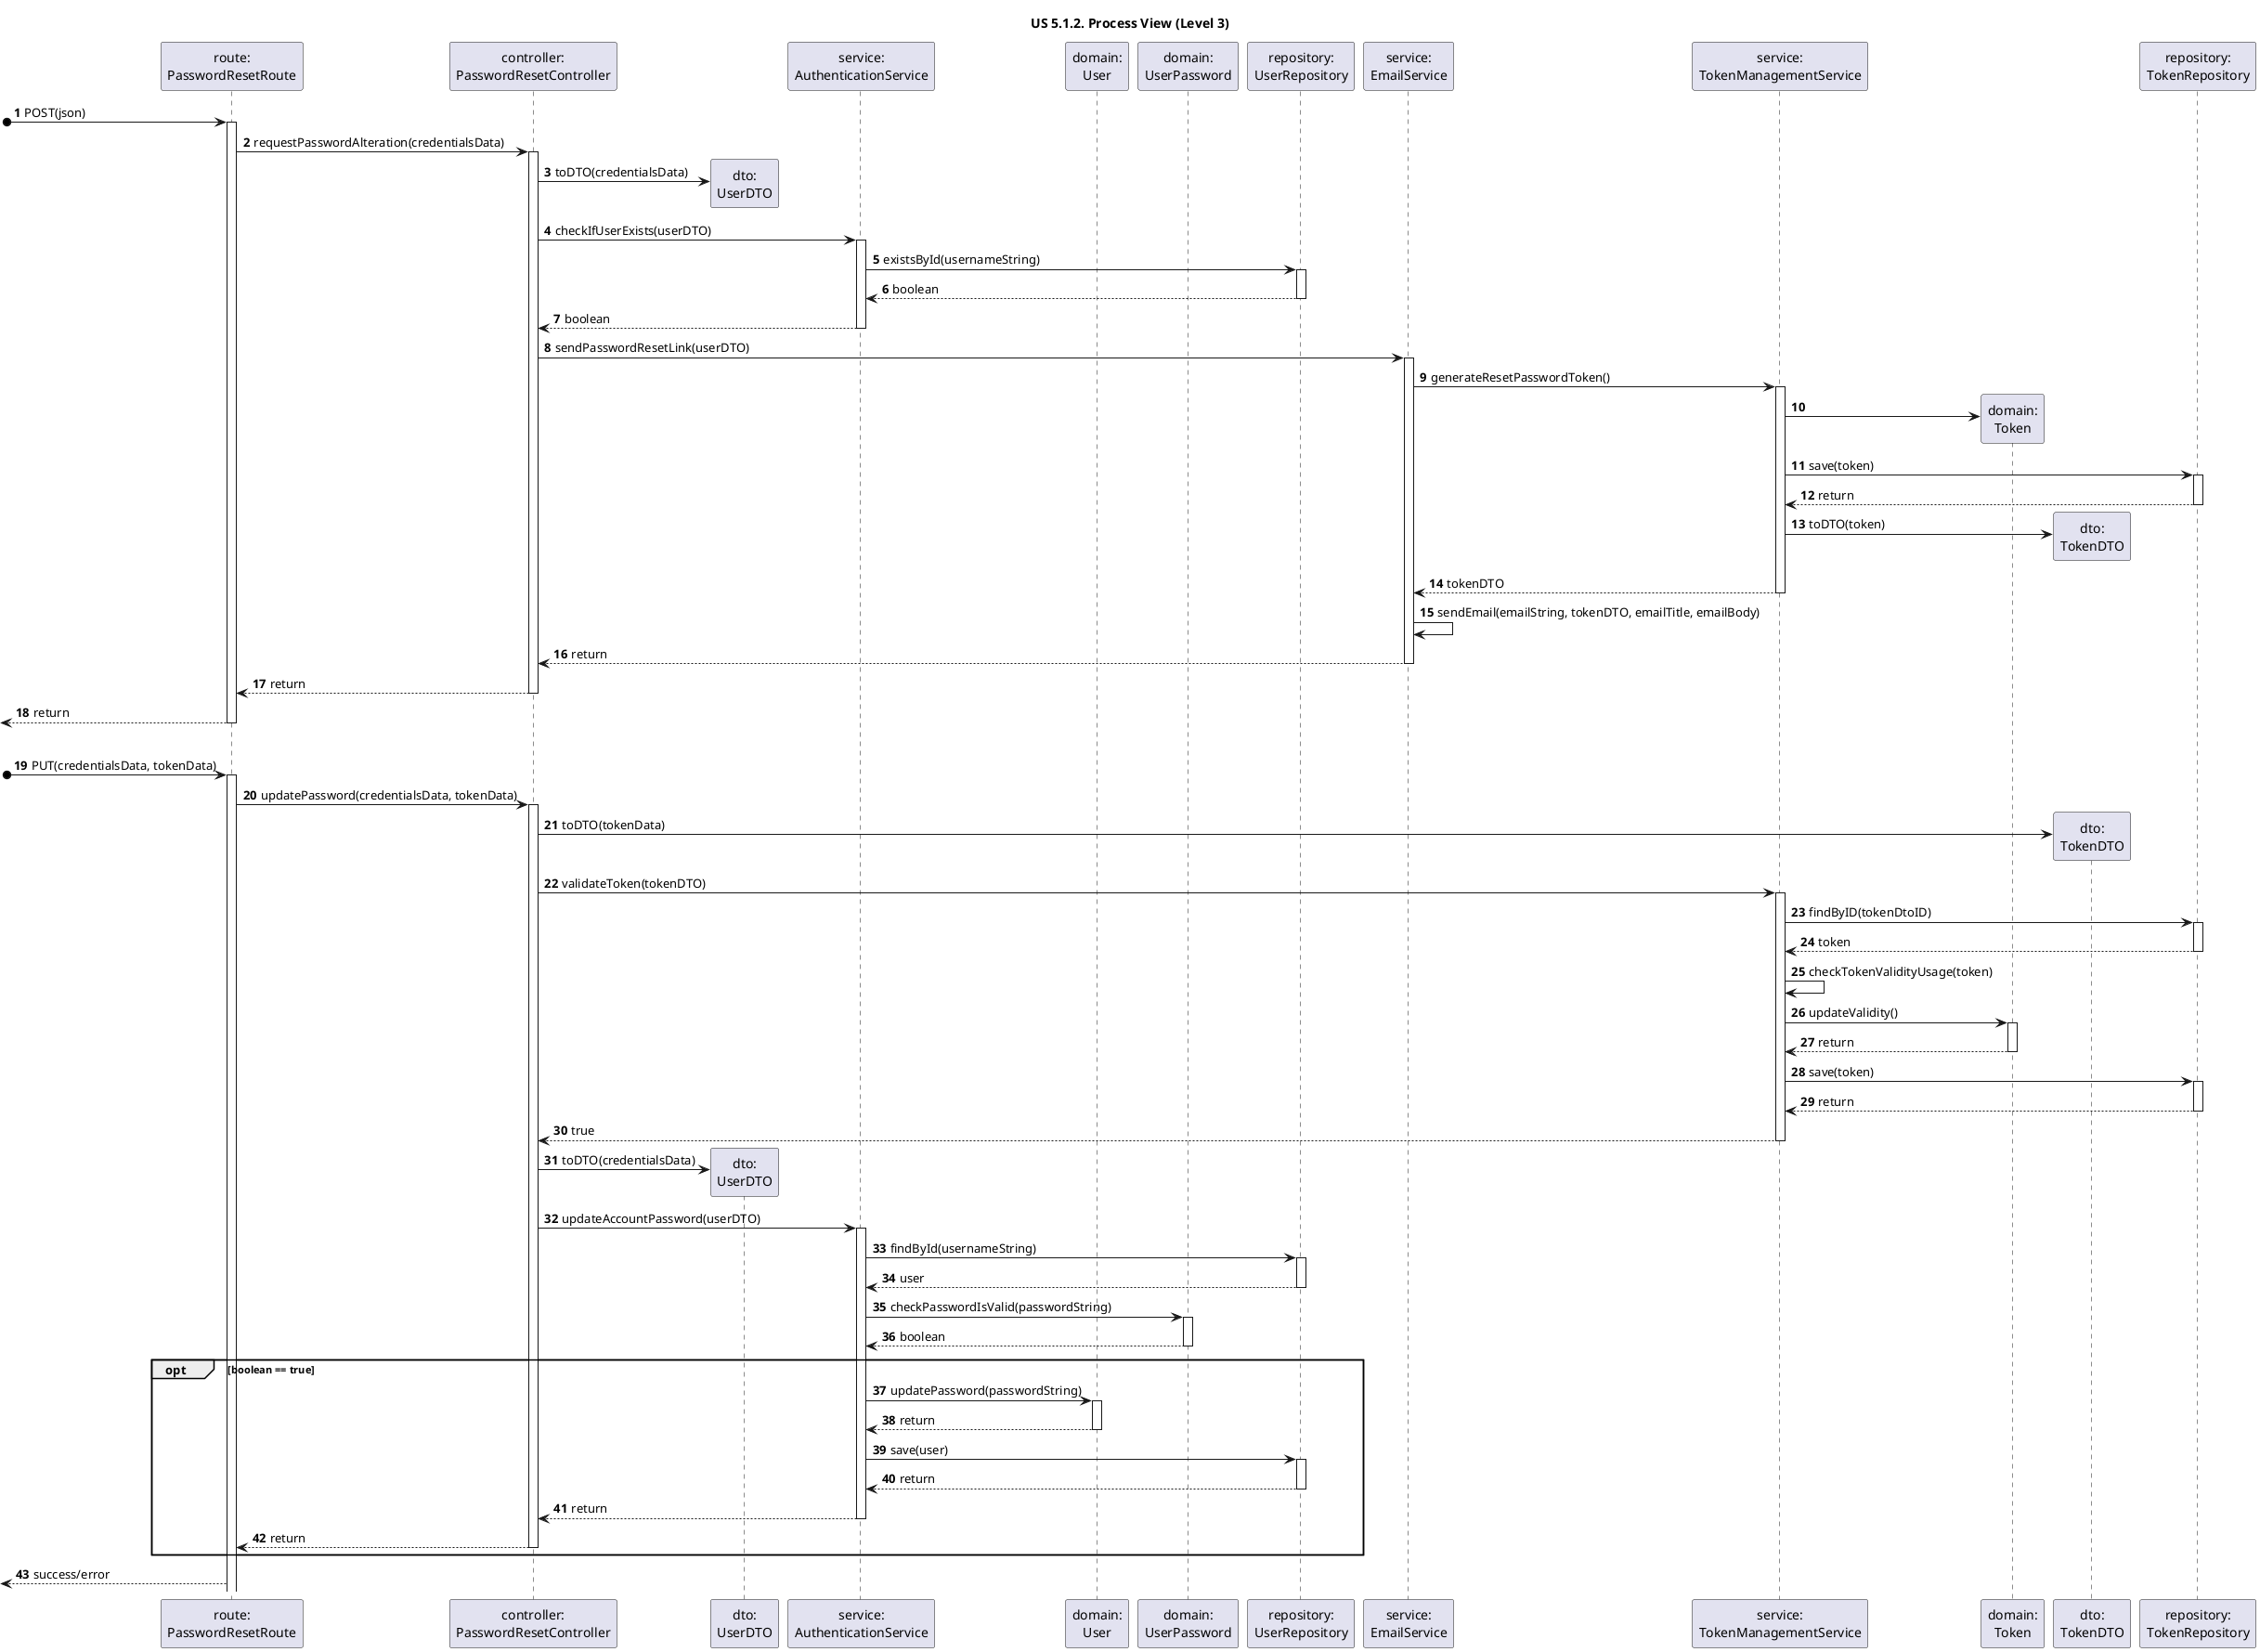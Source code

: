 @startuml
'https://plantuml.com/sequence-diagram

title "US 5.1.2. Process View (Level 3)"

autonumber

participant "route:\nPasswordResetRoute" as ROUTE
participant "controller:\nPasswordResetController" as CTRL

participant "dto:\nUserDTO" as UserDTO
participant "service:\nAuthenticationService" as AUTHServ
participant "domain:\nUser" as USER
participant "domain:\nUserPassword" as PASS
participant "repository:\nUserRepository" as AUTHRepo
participant "service:\nEmailService" as EMAILServ
participant "service:\nTokenManagementService" as TOKENServ
participant "domain:\nToken" as TOK
participant "dto:\nTokenDTO" as TOKENDTO
participant "repository:\nTokenRepository" as TOKENRepo

[o-> ROUTE : POST(json)
activate ROUTE

ROUTE -> CTRL : requestPasswordAlteration(credentialsData)
activate CTRL

CTRL -> UserDTO** : toDTO(credentialsData)
CTRL -> AUTHServ : checkIfUserExists(userDTO)
activate AUTHServ

AUTHServ -> AUTHRepo : existsById(usernameString)
activate AUTHRepo

AUTHRepo --> AUTHServ : boolean
deactivate AUTHRepo

AUTHServ --> CTRL : boolean
deactivate AUTHServ


CTRL -> EMAILServ : sendPasswordResetLink(userDTO)
activate EMAILServ

EMAILServ -> TOKENServ : generateResetPasswordToken()
activate TOKENServ

TOKENServ -> TOK **

TOKENServ -> TOKENRepo : save(token)
activate TOKENRepo

TOKENRepo --> TOKENServ : return
deactivate TOKENRepo

TOKENServ -> TOKENDTO ** : toDTO(token)

TOKENServ --> EMAILServ : tokenDTO
deactivate TOKENServ

EMAILServ -> EMAILServ : sendEmail(emailString, tokenDTO, emailTitle, emailBody)

EMAILServ --> CTRL : return
deactivate EMAILServ

CTRL --> ROUTE : return
deactivate CTRL

deactivate CTRL
<-- ROUTE : return

deactivate ROUTE

|||

[o-> ROUTE : PUT(credentialsData, tokenData)
activate ROUTE

ROUTE -> CTRL : updatePassword(credentialsData, tokenData)
activate CTRL

CTRL -> TOKENDTO ** : toDTO(tokenData)

CTRL -> TOKENServ : validateToken(tokenDTO)
activate TOKENServ

TOKENServ -> TOKENRepo : findByID(tokenDtoID)
activate TOKENRepo

TOKENRepo --> TOKENServ : token
deactivate TOKENRepo

TOKENServ -> TOKENServ : checkTokenValidityUsage(token)
TOKENServ -> TOK : updateValidity()
activate TOK
TOK --> TOKENServ : return
deactivate TOK

TOKENServ -> TOKENRepo : save(token)
activate TOKENRepo

TOKENRepo --> TOKENServ : return
deactivate TOKENRepo

TOKENServ --> CTRL : true
deactivate TOKENServ

CTRL -> UserDTO ** : toDTO(credentialsData)

CTRL -> AUTHServ : updateAccountPassword(userDTO)
activate AUTHServ

AUTHServ -> AUTHRepo : findById(usernameString)
activate AUTHRepo
AUTHRepo --> AUTHServ : user
deactivate AUTHRepo

AUTHServ -> PASS : checkPasswordIsValid(passwordString)
activate PASS
PASS --> AUTHServ : boolean
deactivate PASS

opt boolean == true
AUTHServ -> USER : updatePassword(passwordString)
activate USER
USER --> AUTHServ : return
deactivate USER


AUTHServ -> AUTHRepo : save(user)
activate AUTHRepo
AUTHRepo --> AUTHServ : return
deactivate AUTHRepo

AUTHServ --> CTRL : return
deactivate AUTHServ

CTRL --> ROUTE : return
deactivate CTRL

end opt

<-- ROUTE : success/error

@enduml